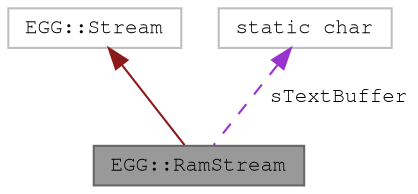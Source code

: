 digraph "EGG::RamStream"
{
 // LATEX_PDF_SIZE
  bgcolor="transparent";
  edge [fontname=FreeMono,fontsize=10,labelfontname=FreeMono,labelfontsize=10];
  node [fontname=FreeMono,fontsize=10,shape=box,height=0.2,width=0.4];
  Node1 [label="EGG::RamStream",height=0.2,width=0.4,color="gray40", fillcolor="grey60", style="filled", fontcolor="black",tooltip="The Stream class allows for reading binary / text streams from RAM."];
  Node2 -> Node1 [dir="back",color="firebrick4",style="solid"];
  Node2 [label="EGG::Stream",height=0.2,width=0.4,color="grey75", fillcolor="white", style="filled",URL="$struct_e_g_g_1_1_stream.html",tooltip=" "];
  Node3 -> Node1 [dir="back",color="darkorchid3",style="dashed",label=" sTextBuffer" ];
  Node3 [label="static char",height=0.2,width=0.4,color="grey75", fillcolor="white", style="filled",tooltip=" "];
}
